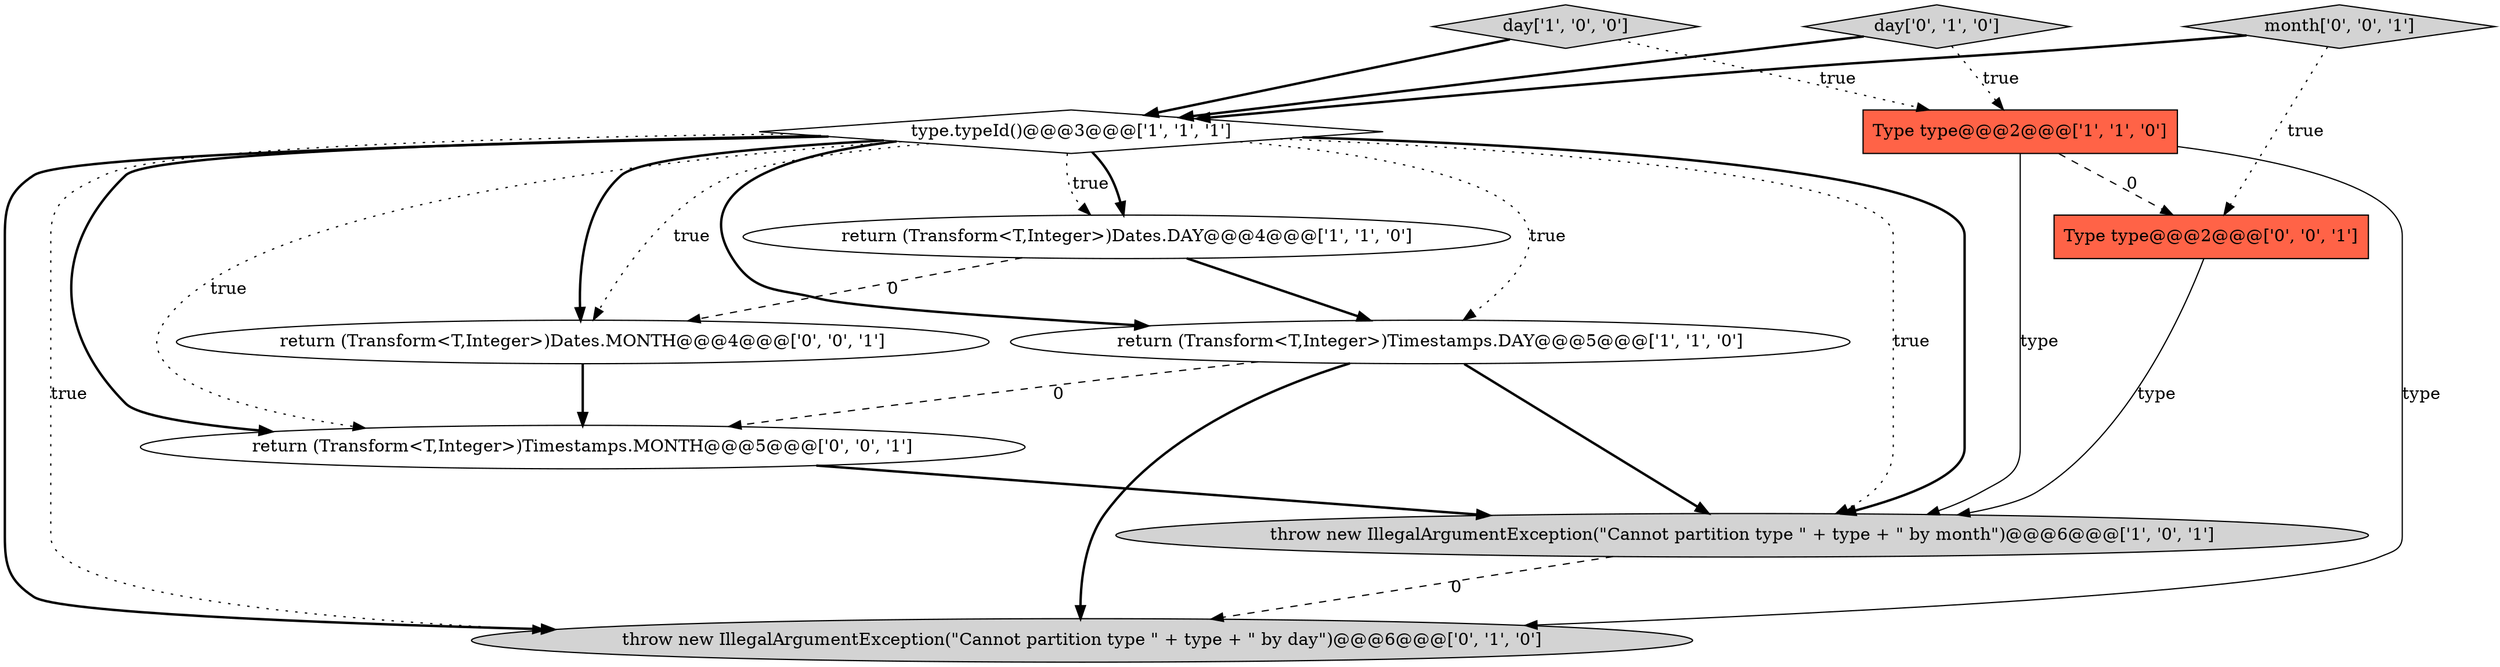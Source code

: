 digraph {
11 [style = filled, label = "return (Transform<T,Integer>)Dates.MONTH@@@4@@@['0', '0', '1']", fillcolor = white, shape = ellipse image = "AAA0AAABBB3BBB"];
1 [style = filled, label = "return (Transform<T,Integer>)Timestamps.DAY@@@5@@@['1', '1', '0']", fillcolor = white, shape = ellipse image = "AAA0AAABBB1BBB"];
6 [style = filled, label = "day['0', '1', '0']", fillcolor = lightgray, shape = diamond image = "AAA0AAABBB2BBB"];
0 [style = filled, label = "return (Transform<T,Integer>)Dates.DAY@@@4@@@['1', '1', '0']", fillcolor = white, shape = ellipse image = "AAA0AAABBB1BBB"];
10 [style = filled, label = "Type type@@@2@@@['0', '0', '1']", fillcolor = tomato, shape = box image = "AAA0AAABBB3BBB"];
5 [style = filled, label = "day['1', '0', '0']", fillcolor = lightgray, shape = diamond image = "AAA0AAABBB1BBB"];
2 [style = filled, label = "Type type@@@2@@@['1', '1', '0']", fillcolor = tomato, shape = box image = "AAA0AAABBB1BBB"];
9 [style = filled, label = "month['0', '0', '1']", fillcolor = lightgray, shape = diamond image = "AAA0AAABBB3BBB"];
4 [style = filled, label = "type.typeId()@@@3@@@['1', '1', '1']", fillcolor = white, shape = diamond image = "AAA0AAABBB1BBB"];
8 [style = filled, label = "return (Transform<T,Integer>)Timestamps.MONTH@@@5@@@['0', '0', '1']", fillcolor = white, shape = ellipse image = "AAA0AAABBB3BBB"];
7 [style = filled, label = "throw new IllegalArgumentException(\"Cannot partition type \" + type + \" by day\")@@@6@@@['0', '1', '0']", fillcolor = lightgray, shape = ellipse image = "AAA1AAABBB2BBB"];
3 [style = filled, label = "throw new IllegalArgumentException(\"Cannot partition type \" + type + \" by month\")@@@6@@@['1', '0', '1']", fillcolor = lightgray, shape = ellipse image = "AAA0AAABBB1BBB"];
4->7 [style = bold, label=""];
6->4 [style = bold, label=""];
4->3 [style = dotted, label="true"];
9->4 [style = bold, label=""];
4->7 [style = dotted, label="true"];
4->11 [style = bold, label=""];
4->11 [style = dotted, label="true"];
2->10 [style = dashed, label="0"];
1->8 [style = dashed, label="0"];
4->8 [style = bold, label=""];
4->1 [style = dotted, label="true"];
4->0 [style = dotted, label="true"];
0->1 [style = bold, label=""];
5->4 [style = bold, label=""];
4->1 [style = bold, label=""];
9->10 [style = dotted, label="true"];
4->8 [style = dotted, label="true"];
8->3 [style = bold, label=""];
3->7 [style = dashed, label="0"];
1->3 [style = bold, label=""];
0->11 [style = dashed, label="0"];
2->3 [style = solid, label="type"];
11->8 [style = bold, label=""];
10->3 [style = solid, label="type"];
6->2 [style = dotted, label="true"];
1->7 [style = bold, label=""];
4->3 [style = bold, label=""];
5->2 [style = dotted, label="true"];
4->0 [style = bold, label=""];
2->7 [style = solid, label="type"];
}
